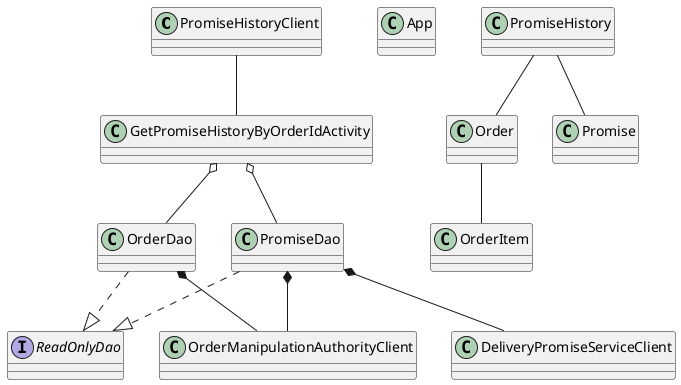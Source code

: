 @startuml
class PromiseHistoryClient{}
class GetPromiseHistoryByOrderIdActivity{}
class OrderDao{}
class PromiseDao{}
class OrderManipulationAuthorityClient{}
class DeliveryPromiseServiceClient{}
class App{}
class Order{}
class OrderItem{}
class Promise{}
class PromiseHistory{}
Interface ReadOnlyDao{}


PromiseHistoryClient -- GetPromiseHistoryByOrderIdActivity
GetPromiseHistoryByOrderIdActivity o-- PromiseDao
GetPromiseHistoryByOrderIdActivity o-- OrderDao
PromiseDao *-- DeliveryPromiseServiceClient
PromiseDao *-- OrderManipulationAuthorityClient
OrderDao *-- OrderManipulationAuthorityClient
PromiseHistory -- Order
PromiseHistory -- Promise
Order -- OrderItem

OrderDao ..|> ReadOnlyDao
PromiseDao ..|> ReadOnlyDao



@enduml
